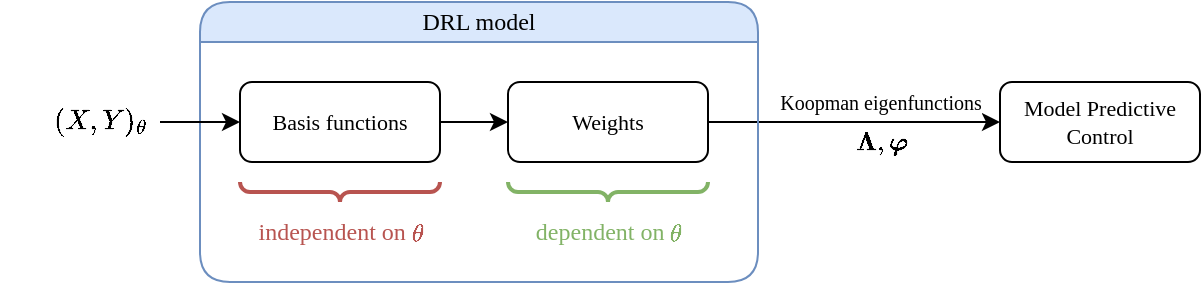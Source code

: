 <mxfile version="27.2.0">
  <diagram name="Page-1" id="kne6peY2nPMTJXlIG8h8">
    <mxGraphModel dx="1426" dy="794" grid="1" gridSize="10" guides="1" tooltips="1" connect="1" arrows="1" fold="1" page="1" pageScale="1" pageWidth="827" pageHeight="583" math="1" shadow="0" adaptiveColors="auto">
      <root>
        <mxCell id="0" />
        <mxCell id="1" parent="0" />
        <mxCell id="L4Gs1HaFy1u3a11CzFIE-5" style="edgeStyle=orthogonalEdgeStyle;rounded=1;orthogonalLoop=1;jettySize=auto;html=1;exitX=1;exitY=0.5;exitDx=0;exitDy=0;entryX=0;entryY=0.5;entryDx=0;entryDy=0;" parent="1" source="L4Gs1HaFy1u3a11CzFIE-2" target="L4Gs1HaFy1u3a11CzFIE-3" edge="1">
          <mxGeometry relative="1" as="geometry" />
        </mxCell>
        <mxCell id="L4Gs1HaFy1u3a11CzFIE-14" value="Koopman eigenfunctions" style="edgeLabel;html=1;align=center;verticalAlign=middle;resizable=0;points=[];rounded=1;fontFamily=Ubuntu;fontSize=10;" parent="L4Gs1HaFy1u3a11CzFIE-5" vertex="1" connectable="0">
          <mxGeometry x="-0.154" relative="1" as="geometry">
            <mxPoint x="24" y="-10" as="offset" />
          </mxGeometry>
        </mxCell>
        <mxCell id="L4Gs1HaFy1u3a11CzFIE-15" value="\(\boldsymbol{\Lambda}, \boldsymbol{\varphi}\)" style="edgeLabel;html=1;align=center;verticalAlign=middle;resizable=0;points=[];rounded=1;" parent="L4Gs1HaFy1u3a11CzFIE-5" vertex="1" connectable="0">
          <mxGeometry x="0.074" y="-2" relative="1" as="geometry">
            <mxPoint x="8" y="8" as="offset" />
          </mxGeometry>
        </mxCell>
        <mxCell id="L4Gs1HaFy1u3a11CzFIE-3" value="Model Predictive Control" style="rounded=1;whiteSpace=wrap;html=1;fontFamily=Ubuntu;fontSize=11;" parent="1" vertex="1">
          <mxGeometry x="560" y="140" width="100" height="40" as="geometry" />
        </mxCell>
        <mxCell id="L4Gs1HaFy1u3a11CzFIE-7" value="&lt;span style=&quot;font-weight: normal; line-height: 100%;&quot;&gt;&lt;font&gt;DRL model&lt;/font&gt;&lt;/span&gt;" style="swimlane;whiteSpace=wrap;html=1;rounded=1;arcSize=25;startSize=20;fillColor=#dae8fc;strokeColor=#6c8ebf;align=center;fontFamily=Ubuntu;" parent="1" vertex="1">
          <mxGeometry x="160" y="100" width="279" height="140" as="geometry">
            <mxRectangle x="160" y="100" width="130" height="30" as="alternateBounds" />
          </mxGeometry>
        </mxCell>
        <mxCell id="L4Gs1HaFy1u3a11CzFIE-1" value="Basis functions" style="rounded=1;whiteSpace=wrap;html=1;fontFamily=Ubuntu;fontSize=11;" parent="L4Gs1HaFy1u3a11CzFIE-7" vertex="1">
          <mxGeometry x="20" y="40" width="100" height="40" as="geometry" />
        </mxCell>
        <mxCell id="L4Gs1HaFy1u3a11CzFIE-2" value="Weights" style="rounded=1;whiteSpace=wrap;html=1;fontFamily=Ubuntu;fontSize=11;" parent="L4Gs1HaFy1u3a11CzFIE-7" vertex="1">
          <mxGeometry x="154" y="40" width="100" height="40" as="geometry" />
        </mxCell>
        <mxCell id="L4Gs1HaFy1u3a11CzFIE-4" style="edgeStyle=orthogonalEdgeStyle;rounded=1;orthogonalLoop=1;jettySize=auto;html=1;exitX=1;exitY=0.5;exitDx=0;exitDy=0;entryX=0;entryY=0.5;entryDx=0;entryDy=0;fontFamily=Ubuntu;" parent="L4Gs1HaFy1u3a11CzFIE-7" source="L4Gs1HaFy1u3a11CzFIE-1" target="L4Gs1HaFy1u3a11CzFIE-2" edge="1">
          <mxGeometry relative="1" as="geometry" />
        </mxCell>
        <mxCell id="L4Gs1HaFy1u3a11CzFIE-8" value="" style="verticalLabelPosition=bottom;shadow=0;dashed=0;align=center;html=1;verticalAlign=top;strokeWidth=2;shape=mxgraph.mockup.markup.curlyBrace;whiteSpace=wrap;direction=west;rounded=1;fontFamily=Ubuntu;fillColor=none;strokeColor=#B85450;" parent="L4Gs1HaFy1u3a11CzFIE-7" vertex="1">
          <mxGeometry x="20" y="90" width="100" height="10" as="geometry" />
        </mxCell>
        <mxCell id="L4Gs1HaFy1u3a11CzFIE-9" value="&lt;font face=&quot;Ubuntu&quot;&gt;independent on \(\theta\)&lt;/font&gt;" style="text;html=1;align=center;verticalAlign=middle;resizable=0;points=[];autosize=1;strokeColor=none;fillColor=none;fontColor=light-dark(#B85450,#EDEDED);" parent="L4Gs1HaFy1u3a11CzFIE-7" vertex="1">
          <mxGeometry x="-10" y="100" width="160" height="30" as="geometry" />
        </mxCell>
        <mxCell id="L4Gs1HaFy1u3a11CzFIE-12" value="" style="verticalLabelPosition=bottom;shadow=0;dashed=0;align=center;html=1;verticalAlign=top;strokeWidth=2;shape=mxgraph.mockup.markup.curlyBrace;whiteSpace=wrap;direction=west;rounded=1;fontFamily=Ubuntu;fillColor=#d5e8d4;strokeColor=#82b366;" parent="L4Gs1HaFy1u3a11CzFIE-7" vertex="1">
          <mxGeometry x="154" y="90" width="100" height="10" as="geometry" />
        </mxCell>
        <mxCell id="L4Gs1HaFy1u3a11CzFIE-13" value="&lt;font face=&quot;Ubuntu&quot;&gt;dependent on \(\theta\)&lt;/font&gt;" style="text;html=1;align=center;verticalAlign=middle;resizable=0;points=[];autosize=1;strokeColor=none;fillColor=none;fontColor=light-dark(#82B366,#EDEDED);" parent="L4Gs1HaFy1u3a11CzFIE-7" vertex="1">
          <mxGeometry x="129" y="100" width="150" height="30" as="geometry" />
        </mxCell>
        <mxCell id="L4Gs1HaFy1u3a11CzFIE-16" value="\((X,Y)_\theta\)" style="text;align=center;verticalAlign=middle;resizable=0;points=[];autosize=1;strokeColor=none;fillColor=none;html=1;textShadow=0;labelBorderColor=none;" parent="1" vertex="1">
          <mxGeometry x="60" y="145" width="100" height="30" as="geometry" />
        </mxCell>
        <mxCell id="L4Gs1HaFy1u3a11CzFIE-18" value="" style="endArrow=classic;html=1;rounded=1;entryX=0;entryY=0.5;entryDx=0;entryDy=0;" parent="1" target="L4Gs1HaFy1u3a11CzFIE-1" edge="1">
          <mxGeometry width="50" height="50" relative="1" as="geometry">
            <mxPoint x="140" y="160" as="sourcePoint" />
            <mxPoint x="190" y="130" as="targetPoint" />
          </mxGeometry>
        </mxCell>
      </root>
    </mxGraphModel>
  </diagram>
</mxfile>
